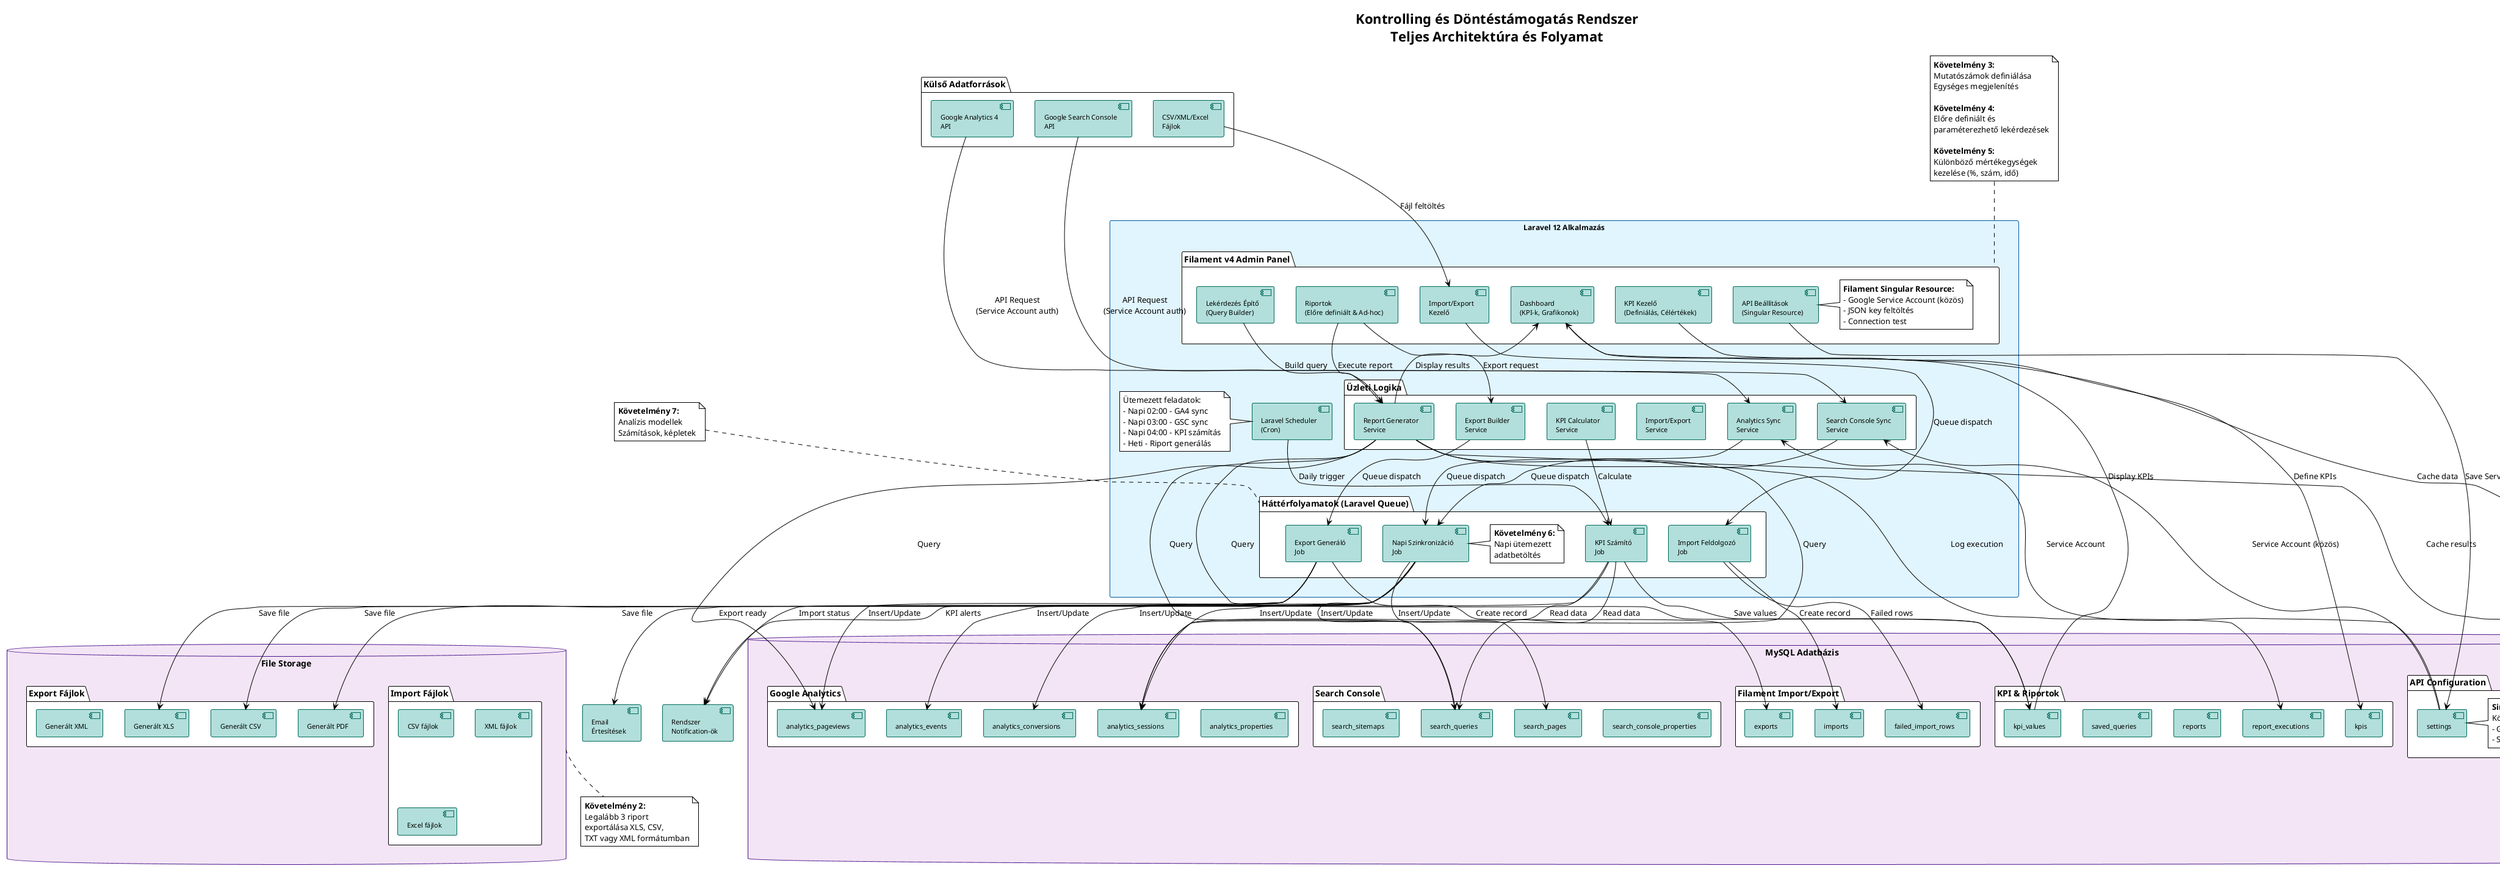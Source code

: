 @startuml Rendszer Architektúra és Főfolyamat

!theme plain
skinparam rectangle {
  BackgroundColor #E1F5FE
  BorderColor #01579B
  FontSize 12
}
skinparam component {
  BackgroundColor #B2DFDB
  BorderColor #00695C
  FontSize 11
}
skinparam database {
  BackgroundColor #F3E5F5
  BorderColor #4A148C
}

title Kontrolling és Döntéstámogatás Rendszer\nTeljes Architektúra és Folyamat

' ============================================
' EXTERNAL SYSTEMS
' ============================================

package "Külső Adatforrások" {
  component [Google Analytics 4\nAPI] as GA4
  component [Google Search Console\nAPI] as GSC
  component [CSV/XML/Excel\nFájlok] as Files
}

' ============================================
' LARAVEL APPLICATION
' ============================================

rectangle "Laravel 12 Alkalmazás" {

  ' Frontend Layer
  package "Filament v4 Admin Panel" {
    component [Dashboard\n(KPI-k, Grafikonok)] as Dashboard
    component [Riportok\n(Előre definiált & Ad-hoc)] as Reports
    component [Import/Export\nKezelő] as ImportUI
    component [KPI Kezelő\n(Definiálás, Célértékek)] as KPIManager
    component [Lekérdezés Építő\n(Query Builder)] as QueryBuilder
    component [API Beállítások\n(Singular Resource)] as SettingsUI
    note right of SettingsUI
      **Filament Singular Resource:**
      - Google Service Account (közös)
      - JSON key feltöltés
      - Connection test
    end note
  }

  ' Application Layer
  package "Üzleti Logika" {
    component [Analytics Sync\nService] as AnalyticsSync
    component [Search Console Sync\nService] as GSCSync
    component [Import/Export\nService] as ImportService
    component [KPI Calculator\nService] as KPICalc
    component [Report Generator\nService] as ReportGen
    component [Export Builder\nService] as ExportBuilder
  }

  ' Background Jobs
  package "Háttérfolyamatok (Laravel Queue)" {
    component [Napi Szinkronizáció\nJob] as SyncJob
    component [Import Feldolgozó\nJob] as ImportJob
    component [Export Generáló\nJob] as ExportJob
    component [KPI Számító\nJob] as KPIJob
    note right of SyncJob
      **Követelmény 6:**
      Napi ütemezett
      adatbetöltés
    end note
  }

  ' Scheduler
  component [Laravel Scheduler\n(Cron)] as Scheduler
  note left of Scheduler
    Ütemezett feladatok:
    - Napi 02:00 - GA4 sync
    - Napi 03:00 - GSC sync
    - Napi 04:00 - KPI számítás
    - Heti - Riport generálás
  end note
}

' ============================================
' DATA LAYER
' ============================================

database "MySQL Adatbázis" {
  folder "Laravel Core" {
    [users]
    [sessions]
    [jobs]
    [cache]
  }

  folder "API Configuration" {
    [settings]
    note right
      **Singleton tábla:**
      Közös Service Account (JSON)
      - Google Analytics API
      - Search Console API
    end note
  }

  folder "Filament Import/Export" {
    [imports]
    [failed_import_rows]
    [exports]
  }

  folder "Google Analytics" {
    [analytics_properties]
    [analytics_sessions]
    [analytics_pageviews]
    [analytics_events]
    [analytics_conversions]
  }

  folder "Search Console" {
    [search_console_properties]
    [search_queries]
    [search_pages]
    [search_sitemaps]
  }

  folder "KPI & Riportok" {
    [kpis]
    [kpi_values]
    [reports]
    [saved_queries]
    [report_executions]
  }
}

' ============================================
' STORAGE
' ============================================

database "File Storage" {
  folder "Import Fájlok" {
    [CSV fájlok]
    [XML fájlok]
    [Excel fájlok]
  }

  folder "Export Fájlok" {
    [Generált XLS]
    [Generált CSV]
    [Generált PDF]
    [Generált XML]
  }
}

' ============================================
' NOTIFICATIONS
' ============================================

component [Email\nÉrtesítések] as Email
component [Rendszer\nNotification-ök] as Notifications

' ============================================
' CONNECTIONS - DATA IMPORT FLOW
' ============================================

SettingsUI -down-> [settings] : Save Service Account JSON

[settings] -right-> AnalyticsSync : Service Account
[settings] -right-> GSCSync : Service Account (közös)

GA4 -down-> AnalyticsSync : API Request\n(Service Account auth)
GSC -down-> GSCSync : API Request\n(Service Account auth)
Files -down-> ImportUI : Fájl feltöltés

AnalyticsSync -down-> SyncJob : Queue dispatch
GSCSync -down-> SyncJob : Queue dispatch
ImportUI -down-> ImportJob : Queue dispatch

SyncJob --> [analytics_sessions] : Insert/Update
SyncJob --> [analytics_pageviews] : Insert/Update
SyncJob --> [analytics_events] : Insert/Update
SyncJob --> [analytics_conversions] : Insert/Update
SyncJob --> [search_queries] : Insert/Update
SyncJob --> [search_pages] : Insert/Update

ImportJob --> [imports] : Create record
ImportJob --> [failed_import_rows] : Failed rows

' ============================================
' CONNECTIONS - KPI CALCULATION
' ============================================

Scheduler -down-> KPIJob : Daily trigger
KPIManager -down-> [kpis] : Define KPIs

KPIJob --> [analytics_sessions] : Read data
KPIJob --> [search_queries] : Read data
KPICalc -down-> KPIJob : Calculate
KPIJob --> [kpi_values] : Save values

[kpi_values] --> Dashboard : Display KPIs

' ============================================
' CONNECTIONS - REPORTING
' ============================================

QueryBuilder --> ReportGen : Build query
Reports --> ReportGen : Execute report

ReportGen --> [analytics_sessions] : Query
ReportGen --> [analytics_pageviews] : Query
ReportGen --> [search_queries] : Query
ReportGen --> [kpi_values] : Query

ReportGen --> [report_executions] : Log execution
ReportGen --> Dashboard : Display results

Reports --> ExportBuilder : Export request
ExportBuilder --> ExportJob : Queue dispatch
ExportJob --> [exports] : Create record
ExportJob --> [Generált XLS] : Save file
ExportJob --> [Generált CSV] : Save file
ExportJob --> [Generált PDF] : Save file

' ============================================
' CONNECTIONS - NOTIFICATIONS
' ============================================

SyncJob --> Notifications : Import status
KPIJob --> Notifications : KPI alerts
ExportJob --> Email : Export ready

' ============================================
' CACHE
' ============================================

Dashboard --> [cache] : Cache data
ReportGen --> [cache] : Cache results

' ============================================
' NOTES
' ============================================

note bottom of "MySQL Adatbázis"
  **Követelmény 1:**
  Közvetlen adatbázis kapcsolat

  **Követelmény 6:**
  Max 24 órás adatok
  (last_sync_at mezők)
end note

note bottom of "File Storage"
  **Követelmény 2:**
  Legalább 3 riport
  exportálása XLS, CSV,
  TXT vagy XML formátumban
end note

note top of "Filament v4 Admin Panel"
  **Követelmény 3:**
  Mutatószámok definiálása
  Egységes megjelenítés

  **Követelmény 4:**
  Előre definiált és
  paraméterezhető lekérdezések

  **Követelmény 5:**
  Különböző mértékegységek
  kezelése (%, szám, idő)
end note

note top of "Háttérfolyamatok (Laravel Queue)"
  **Követelmény 7:**
  Analízis modellek
  Számítások, képletek
end note

@enduml
